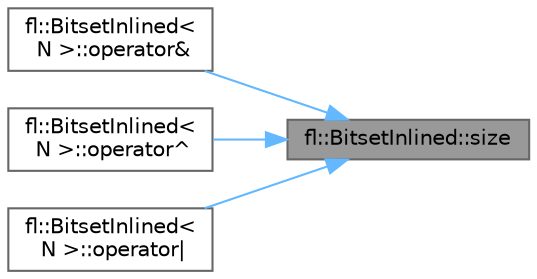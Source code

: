 digraph "fl::BitsetInlined::size"
{
 // INTERACTIVE_SVG=YES
 // LATEX_PDF_SIZE
  bgcolor="transparent";
  edge [fontname=Helvetica,fontsize=10,labelfontname=Helvetica,labelfontsize=10];
  node [fontname=Helvetica,fontsize=10,shape=box,height=0.2,width=0.4];
  rankdir="RL";
  Node1 [id="Node000001",label="fl::BitsetInlined::size",height=0.2,width=0.4,color="gray40", fillcolor="grey60", style="filled", fontcolor="black",tooltip="Size of the Bitset (number of bits)."];
  Node1 -> Node2 [id="edge1_Node000001_Node000002",dir="back",color="steelblue1",style="solid",tooltip=" "];
  Node2 [id="Node000002",label="fl::BitsetInlined\<\l N \>::operator&",height=0.2,width=0.4,color="grey40", fillcolor="white", style="filled",URL="$d6/d6a/classfl_1_1_bitset_inlined_a190133e3b14a149d7caa5ece39c5283e.html#a190133e3b14a149d7caa5ece39c5283e",tooltip=" "];
  Node1 -> Node3 [id="edge2_Node000001_Node000003",dir="back",color="steelblue1",style="solid",tooltip=" "];
  Node3 [id="Node000003",label="fl::BitsetInlined\<\l N \>::operator^",height=0.2,width=0.4,color="grey40", fillcolor="white", style="filled",URL="$d6/d6a/classfl_1_1_bitset_inlined_aa2718309e5bbc1ae3f302417d65bf055.html#aa2718309e5bbc1ae3f302417d65bf055",tooltip=" "];
  Node1 -> Node4 [id="edge3_Node000001_Node000004",dir="back",color="steelblue1",style="solid",tooltip=" "];
  Node4 [id="Node000004",label="fl::BitsetInlined\<\l N \>::operator\|",height=0.2,width=0.4,color="grey40", fillcolor="white", style="filled",URL="$d6/d6a/classfl_1_1_bitset_inlined_acaddc0d364b71029e1882d64376b2654.html#acaddc0d364b71029e1882d64376b2654",tooltip=" "];
}
